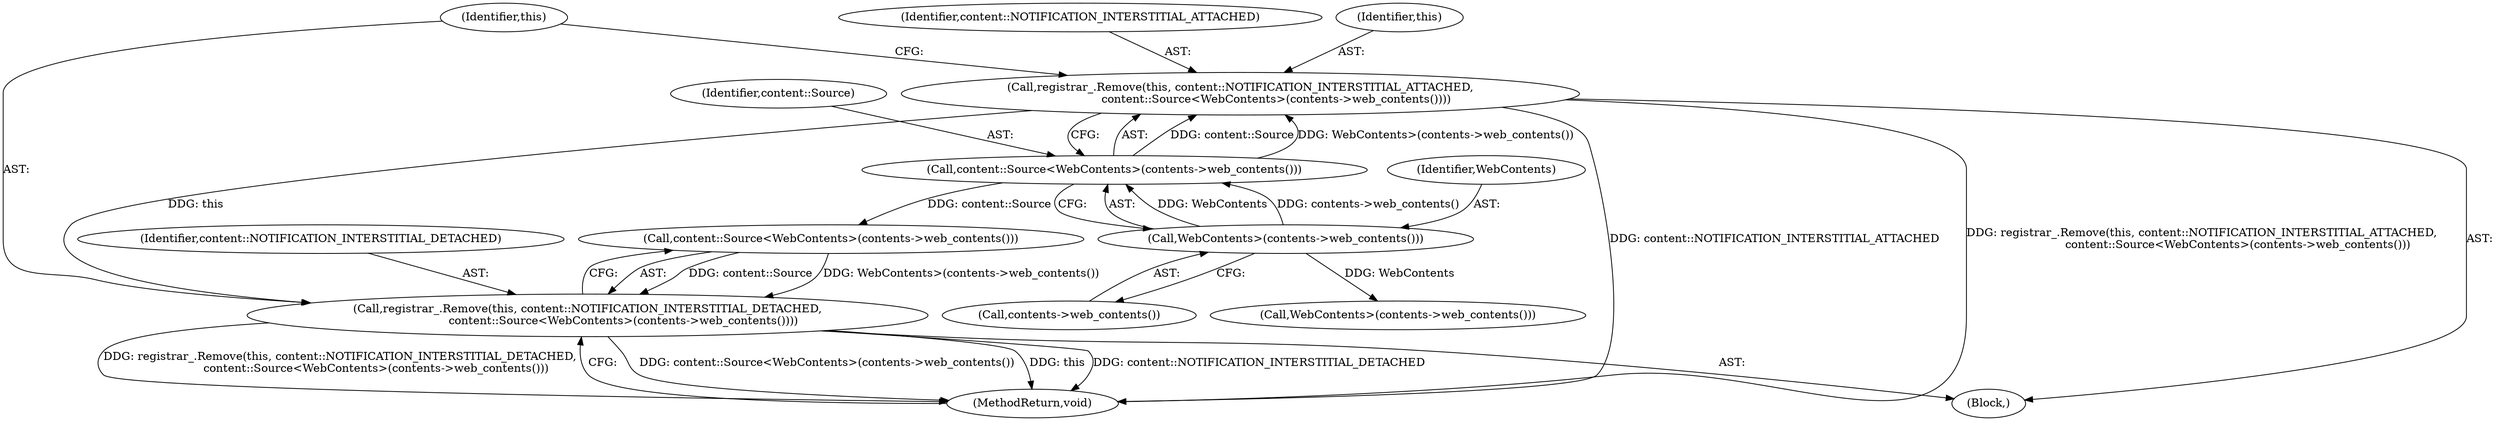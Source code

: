 digraph "1_Chrome_e89cfcb9090e8c98129ae9160c513f504db74599_5@API" {
"1000103" [label="(Call,registrar_.Remove(this, content::NOTIFICATION_INTERSTITIAL_ATTACHED,\n                    content::Source<WebContents>(contents->web_contents())))"];
"1000106" [label="(Call,content::Source<WebContents>(contents->web_contents()))"];
"1000108" [label="(Call,WebContents>(contents->web_contents()))"];
"1000111" [label="(Call,registrar_.Remove(this, content::NOTIFICATION_INTERSTITIAL_DETACHED,\n                    content::Source<WebContents>(contents->web_contents())))"];
"1000116" [label="(Call,WebContents>(contents->web_contents()))"];
"1000107" [label="(Identifier,content::Source)"];
"1000108" [label="(Call,WebContents>(contents->web_contents()))"];
"1000119" [label="(MethodReturn,void)"];
"1000104" [label="(Identifier,this)"];
"1000109" [label="(Identifier,WebContents)"];
"1000111" [label="(Call,registrar_.Remove(this, content::NOTIFICATION_INTERSTITIAL_DETACHED,\n                    content::Source<WebContents>(contents->web_contents())))"];
"1000110" [label="(Call,contents->web_contents())"];
"1000112" [label="(Identifier,this)"];
"1000114" [label="(Call,content::Source<WebContents>(contents->web_contents()))"];
"1000103" [label="(Call,registrar_.Remove(this, content::NOTIFICATION_INTERSTITIAL_ATTACHED,\n                    content::Source<WebContents>(contents->web_contents())))"];
"1000106" [label="(Call,content::Source<WebContents>(contents->web_contents()))"];
"1000102" [label="(Block,)"];
"1000105" [label="(Identifier,content::NOTIFICATION_INTERSTITIAL_ATTACHED)"];
"1000113" [label="(Identifier,content::NOTIFICATION_INTERSTITIAL_DETACHED)"];
"1000103" -> "1000102"  [label="AST: "];
"1000103" -> "1000106"  [label="CFG: "];
"1000104" -> "1000103"  [label="AST: "];
"1000105" -> "1000103"  [label="AST: "];
"1000106" -> "1000103"  [label="AST: "];
"1000112" -> "1000103"  [label="CFG: "];
"1000103" -> "1000119"  [label="DDG: content::NOTIFICATION_INTERSTITIAL_ATTACHED"];
"1000103" -> "1000119"  [label="DDG: registrar_.Remove(this, content::NOTIFICATION_INTERSTITIAL_ATTACHED,\n                    content::Source<WebContents>(contents->web_contents()))"];
"1000106" -> "1000103"  [label="DDG: content::Source"];
"1000106" -> "1000103"  [label="DDG: WebContents>(contents->web_contents())"];
"1000103" -> "1000111"  [label="DDG: this"];
"1000106" -> "1000108"  [label="CFG: "];
"1000107" -> "1000106"  [label="AST: "];
"1000108" -> "1000106"  [label="AST: "];
"1000108" -> "1000106"  [label="DDG: WebContents"];
"1000108" -> "1000106"  [label="DDG: contents->web_contents()"];
"1000106" -> "1000114"  [label="DDG: content::Source"];
"1000108" -> "1000110"  [label="CFG: "];
"1000109" -> "1000108"  [label="AST: "];
"1000110" -> "1000108"  [label="AST: "];
"1000108" -> "1000116"  [label="DDG: WebContents"];
"1000111" -> "1000102"  [label="AST: "];
"1000111" -> "1000114"  [label="CFG: "];
"1000112" -> "1000111"  [label="AST: "];
"1000113" -> "1000111"  [label="AST: "];
"1000114" -> "1000111"  [label="AST: "];
"1000119" -> "1000111"  [label="CFG: "];
"1000111" -> "1000119"  [label="DDG: content::Source<WebContents>(contents->web_contents())"];
"1000111" -> "1000119"  [label="DDG: this"];
"1000111" -> "1000119"  [label="DDG: content::NOTIFICATION_INTERSTITIAL_DETACHED"];
"1000111" -> "1000119"  [label="DDG: registrar_.Remove(this, content::NOTIFICATION_INTERSTITIAL_DETACHED,\n                    content::Source<WebContents>(contents->web_contents()))"];
"1000114" -> "1000111"  [label="DDG: content::Source"];
"1000114" -> "1000111"  [label="DDG: WebContents>(contents->web_contents())"];
}
